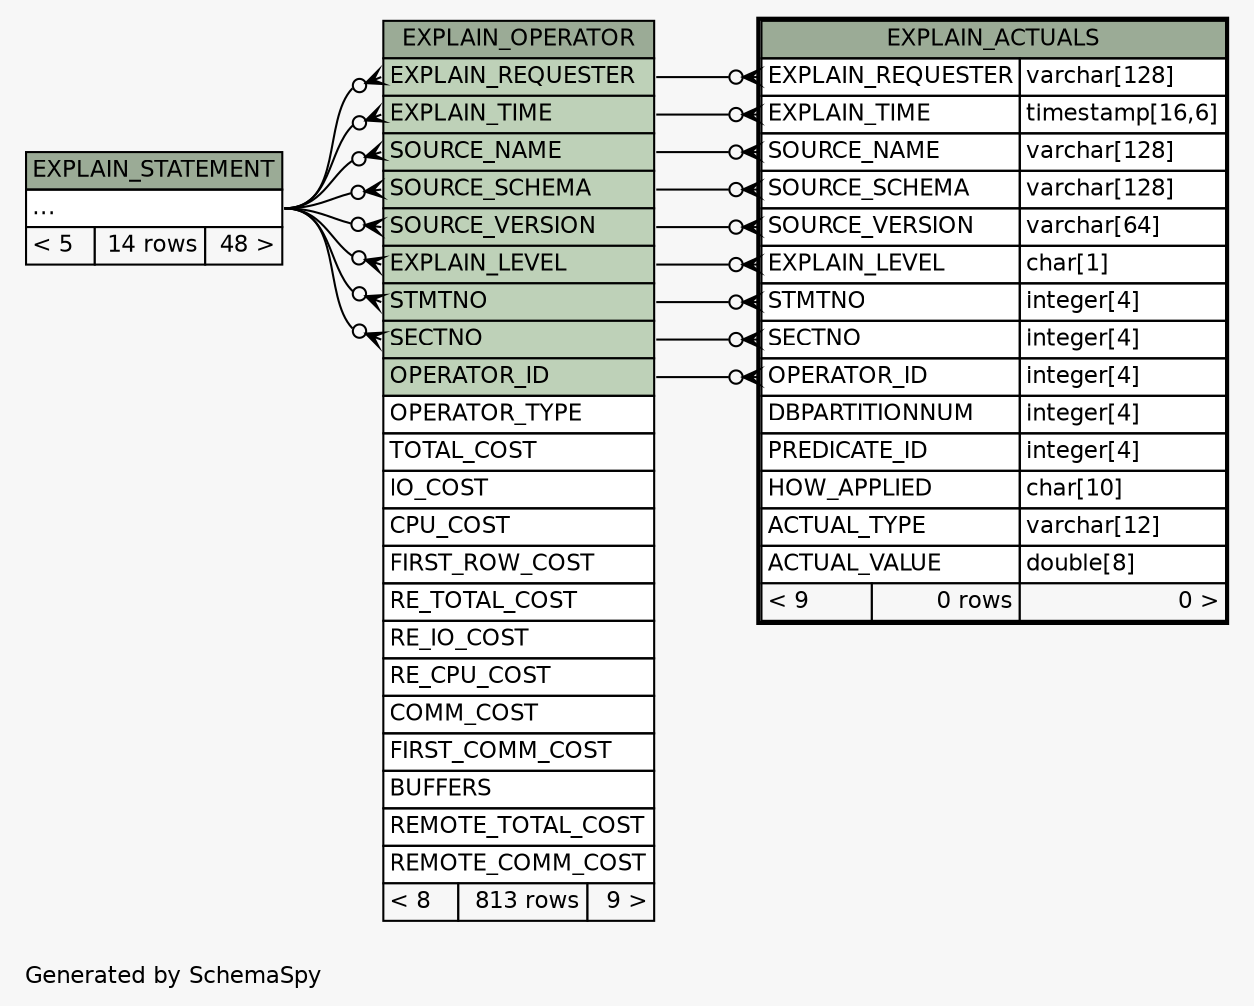 // dot 2.38.0 on Windows 10 10.0
// SchemaSpy rev Unknown
digraph "twoDegreesRelationshipsDiagram" {
  graph [
    rankdir="RL"
    bgcolor="#f7f7f7"
    label="\nGenerated by SchemaSpy"
    labeljust="l"
    nodesep="0.18"
    ranksep="0.46"
    fontname="Helvetica"
    fontsize="11"
  ];
  node [
    fontname="Helvetica"
    fontsize="11"
    shape="plaintext"
  ];
  edge [
    arrowsize="0.8"
  ];
  "EXPLAIN_ACTUALS":"EXPLAIN_LEVEL":w -> "EXPLAIN_OPERATOR":"EXPLAIN_LEVEL":e [arrowhead=none dir=back arrowtail=crowodot];
  "EXPLAIN_ACTUALS":"EXPLAIN_REQUESTER":w -> "EXPLAIN_OPERATOR":"EXPLAIN_REQUESTER":e [arrowhead=none dir=back arrowtail=crowodot];
  "EXPLAIN_ACTUALS":"EXPLAIN_TIME":w -> "EXPLAIN_OPERATOR":"EXPLAIN_TIME":e [arrowhead=none dir=back arrowtail=crowodot];
  "EXPLAIN_ACTUALS":"OPERATOR_ID":w -> "EXPLAIN_OPERATOR":"OPERATOR_ID":e [arrowhead=none dir=back arrowtail=crowodot];
  "EXPLAIN_ACTUALS":"SECTNO":w -> "EXPLAIN_OPERATOR":"SECTNO":e [arrowhead=none dir=back arrowtail=crowodot];
  "EXPLAIN_ACTUALS":"SOURCE_NAME":w -> "EXPLAIN_OPERATOR":"SOURCE_NAME":e [arrowhead=none dir=back arrowtail=crowodot];
  "EXPLAIN_ACTUALS":"SOURCE_SCHEMA":w -> "EXPLAIN_OPERATOR":"SOURCE_SCHEMA":e [arrowhead=none dir=back arrowtail=crowodot];
  "EXPLAIN_ACTUALS":"SOURCE_VERSION":w -> "EXPLAIN_OPERATOR":"SOURCE_VERSION":e [arrowhead=none dir=back arrowtail=crowodot];
  "EXPLAIN_ACTUALS":"STMTNO":w -> "EXPLAIN_OPERATOR":"STMTNO":e [arrowhead=none dir=back arrowtail=crowodot];
  "EXPLAIN_OPERATOR":"EXPLAIN_LEVEL":w -> "EXPLAIN_STATEMENT":"elipses":e [arrowhead=none dir=back arrowtail=crowodot];
  "EXPLAIN_OPERATOR":"EXPLAIN_REQUESTER":w -> "EXPLAIN_STATEMENT":"elipses":e [arrowhead=none dir=back arrowtail=crowodot];
  "EXPLAIN_OPERATOR":"EXPLAIN_TIME":w -> "EXPLAIN_STATEMENT":"elipses":e [arrowhead=none dir=back arrowtail=crowodot];
  "EXPLAIN_OPERATOR":"SECTNO":w -> "EXPLAIN_STATEMENT":"elipses":e [arrowhead=none dir=back arrowtail=crowodot];
  "EXPLAIN_OPERATOR":"SOURCE_NAME":w -> "EXPLAIN_STATEMENT":"elipses":e [arrowhead=none dir=back arrowtail=crowodot];
  "EXPLAIN_OPERATOR":"SOURCE_SCHEMA":w -> "EXPLAIN_STATEMENT":"elipses":e [arrowhead=none dir=back arrowtail=crowodot];
  "EXPLAIN_OPERATOR":"SOURCE_VERSION":w -> "EXPLAIN_STATEMENT":"elipses":e [arrowhead=none dir=back arrowtail=crowodot];
  "EXPLAIN_OPERATOR":"STMTNO":w -> "EXPLAIN_STATEMENT":"elipses":e [arrowhead=none dir=back arrowtail=crowodot];
  "EXPLAIN_ACTUALS" [
    label=<
    <TABLE BORDER="2" CELLBORDER="1" CELLSPACING="0" BGCOLOR="#ffffff">
      <TR><TD COLSPAN="3" BGCOLOR="#9bab96" ALIGN="CENTER">EXPLAIN_ACTUALS</TD></TR>
      <TR><TD PORT="EXPLAIN_REQUESTER" COLSPAN="2" ALIGN="LEFT">EXPLAIN_REQUESTER</TD><TD PORT="EXPLAIN_REQUESTER.type" ALIGN="LEFT">varchar[128]</TD></TR>
      <TR><TD PORT="EXPLAIN_TIME" COLSPAN="2" ALIGN="LEFT">EXPLAIN_TIME</TD><TD PORT="EXPLAIN_TIME.type" ALIGN="LEFT">timestamp[16,6]</TD></TR>
      <TR><TD PORT="SOURCE_NAME" COLSPAN="2" ALIGN="LEFT">SOURCE_NAME</TD><TD PORT="SOURCE_NAME.type" ALIGN="LEFT">varchar[128]</TD></TR>
      <TR><TD PORT="SOURCE_SCHEMA" COLSPAN="2" ALIGN="LEFT">SOURCE_SCHEMA</TD><TD PORT="SOURCE_SCHEMA.type" ALIGN="LEFT">varchar[128]</TD></TR>
      <TR><TD PORT="SOURCE_VERSION" COLSPAN="2" ALIGN="LEFT">SOURCE_VERSION</TD><TD PORT="SOURCE_VERSION.type" ALIGN="LEFT">varchar[64]</TD></TR>
      <TR><TD PORT="EXPLAIN_LEVEL" COLSPAN="2" ALIGN="LEFT">EXPLAIN_LEVEL</TD><TD PORT="EXPLAIN_LEVEL.type" ALIGN="LEFT">char[1]</TD></TR>
      <TR><TD PORT="STMTNO" COLSPAN="2" ALIGN="LEFT">STMTNO</TD><TD PORT="STMTNO.type" ALIGN="LEFT">integer[4]</TD></TR>
      <TR><TD PORT="SECTNO" COLSPAN="2" ALIGN="LEFT">SECTNO</TD><TD PORT="SECTNO.type" ALIGN="LEFT">integer[4]</TD></TR>
      <TR><TD PORT="OPERATOR_ID" COLSPAN="2" ALIGN="LEFT">OPERATOR_ID</TD><TD PORT="OPERATOR_ID.type" ALIGN="LEFT">integer[4]</TD></TR>
      <TR><TD PORT="DBPARTITIONNUM" COLSPAN="2" ALIGN="LEFT">DBPARTITIONNUM</TD><TD PORT="DBPARTITIONNUM.type" ALIGN="LEFT">integer[4]</TD></TR>
      <TR><TD PORT="PREDICATE_ID" COLSPAN="2" ALIGN="LEFT">PREDICATE_ID</TD><TD PORT="PREDICATE_ID.type" ALIGN="LEFT">integer[4]</TD></TR>
      <TR><TD PORT="HOW_APPLIED" COLSPAN="2" ALIGN="LEFT">HOW_APPLIED</TD><TD PORT="HOW_APPLIED.type" ALIGN="LEFT">char[10]</TD></TR>
      <TR><TD PORT="ACTUAL_TYPE" COLSPAN="2" ALIGN="LEFT">ACTUAL_TYPE</TD><TD PORT="ACTUAL_TYPE.type" ALIGN="LEFT">varchar[12]</TD></TR>
      <TR><TD PORT="ACTUAL_VALUE" COLSPAN="2" ALIGN="LEFT">ACTUAL_VALUE</TD><TD PORT="ACTUAL_VALUE.type" ALIGN="LEFT">double[8]</TD></TR>
      <TR><TD ALIGN="LEFT" BGCOLOR="#f7f7f7">&lt; 9</TD><TD ALIGN="RIGHT" BGCOLOR="#f7f7f7">0 rows</TD><TD ALIGN="RIGHT" BGCOLOR="#f7f7f7">0 &gt;</TD></TR>
    </TABLE>>
    URL="EXPLAIN_ACTUALS.html"
    tooltip="EXPLAIN_ACTUALS"
  ];
  "EXPLAIN_OPERATOR" [
    label=<
    <TABLE BORDER="0" CELLBORDER="1" CELLSPACING="0" BGCOLOR="#ffffff">
      <TR><TD COLSPAN="3" BGCOLOR="#9bab96" ALIGN="CENTER">EXPLAIN_OPERATOR</TD></TR>
      <TR><TD PORT="EXPLAIN_REQUESTER" COLSPAN="3" BGCOLOR="#bed1b8" ALIGN="LEFT">EXPLAIN_REQUESTER</TD></TR>
      <TR><TD PORT="EXPLAIN_TIME" COLSPAN="3" BGCOLOR="#bed1b8" ALIGN="LEFT">EXPLAIN_TIME</TD></TR>
      <TR><TD PORT="SOURCE_NAME" COLSPAN="3" BGCOLOR="#bed1b8" ALIGN="LEFT">SOURCE_NAME</TD></TR>
      <TR><TD PORT="SOURCE_SCHEMA" COLSPAN="3" BGCOLOR="#bed1b8" ALIGN="LEFT">SOURCE_SCHEMA</TD></TR>
      <TR><TD PORT="SOURCE_VERSION" COLSPAN="3" BGCOLOR="#bed1b8" ALIGN="LEFT">SOURCE_VERSION</TD></TR>
      <TR><TD PORT="EXPLAIN_LEVEL" COLSPAN="3" BGCOLOR="#bed1b8" ALIGN="LEFT">EXPLAIN_LEVEL</TD></TR>
      <TR><TD PORT="STMTNO" COLSPAN="3" BGCOLOR="#bed1b8" ALIGN="LEFT">STMTNO</TD></TR>
      <TR><TD PORT="SECTNO" COLSPAN="3" BGCOLOR="#bed1b8" ALIGN="LEFT">SECTNO</TD></TR>
      <TR><TD PORT="OPERATOR_ID" COLSPAN="3" BGCOLOR="#bed1b8" ALIGN="LEFT">OPERATOR_ID</TD></TR>
      <TR><TD PORT="OPERATOR_TYPE" COLSPAN="3" ALIGN="LEFT">OPERATOR_TYPE</TD></TR>
      <TR><TD PORT="TOTAL_COST" COLSPAN="3" ALIGN="LEFT">TOTAL_COST</TD></TR>
      <TR><TD PORT="IO_COST" COLSPAN="3" ALIGN="LEFT">IO_COST</TD></TR>
      <TR><TD PORT="CPU_COST" COLSPAN="3" ALIGN="LEFT">CPU_COST</TD></TR>
      <TR><TD PORT="FIRST_ROW_COST" COLSPAN="3" ALIGN="LEFT">FIRST_ROW_COST</TD></TR>
      <TR><TD PORT="RE_TOTAL_COST" COLSPAN="3" ALIGN="LEFT">RE_TOTAL_COST</TD></TR>
      <TR><TD PORT="RE_IO_COST" COLSPAN="3" ALIGN="LEFT">RE_IO_COST</TD></TR>
      <TR><TD PORT="RE_CPU_COST" COLSPAN="3" ALIGN="LEFT">RE_CPU_COST</TD></TR>
      <TR><TD PORT="COMM_COST" COLSPAN="3" ALIGN="LEFT">COMM_COST</TD></TR>
      <TR><TD PORT="FIRST_COMM_COST" COLSPAN="3" ALIGN="LEFT">FIRST_COMM_COST</TD></TR>
      <TR><TD PORT="BUFFERS" COLSPAN="3" ALIGN="LEFT">BUFFERS</TD></TR>
      <TR><TD PORT="REMOTE_TOTAL_COST" COLSPAN="3" ALIGN="LEFT">REMOTE_TOTAL_COST</TD></TR>
      <TR><TD PORT="REMOTE_COMM_COST" COLSPAN="3" ALIGN="LEFT">REMOTE_COMM_COST</TD></TR>
      <TR><TD ALIGN="LEFT" BGCOLOR="#f7f7f7">&lt; 8</TD><TD ALIGN="RIGHT" BGCOLOR="#f7f7f7">813 rows</TD><TD ALIGN="RIGHT" BGCOLOR="#f7f7f7">9 &gt;</TD></TR>
    </TABLE>>
    URL="EXPLAIN_OPERATOR.html"
    tooltip="EXPLAIN_OPERATOR"
  ];
  "EXPLAIN_STATEMENT" [
    label=<
    <TABLE BORDER="0" CELLBORDER="1" CELLSPACING="0" BGCOLOR="#ffffff">
      <TR><TD COLSPAN="3" BGCOLOR="#9bab96" ALIGN="CENTER">EXPLAIN_STATEMENT</TD></TR>
      <TR><TD PORT="elipses" COLSPAN="3" ALIGN="LEFT">...</TD></TR>
      <TR><TD ALIGN="LEFT" BGCOLOR="#f7f7f7">&lt; 5</TD><TD ALIGN="RIGHT" BGCOLOR="#f7f7f7">14 rows</TD><TD ALIGN="RIGHT" BGCOLOR="#f7f7f7">48 &gt;</TD></TR>
    </TABLE>>
    URL="EXPLAIN_STATEMENT.html"
    tooltip="EXPLAIN_STATEMENT"
  ];
}

